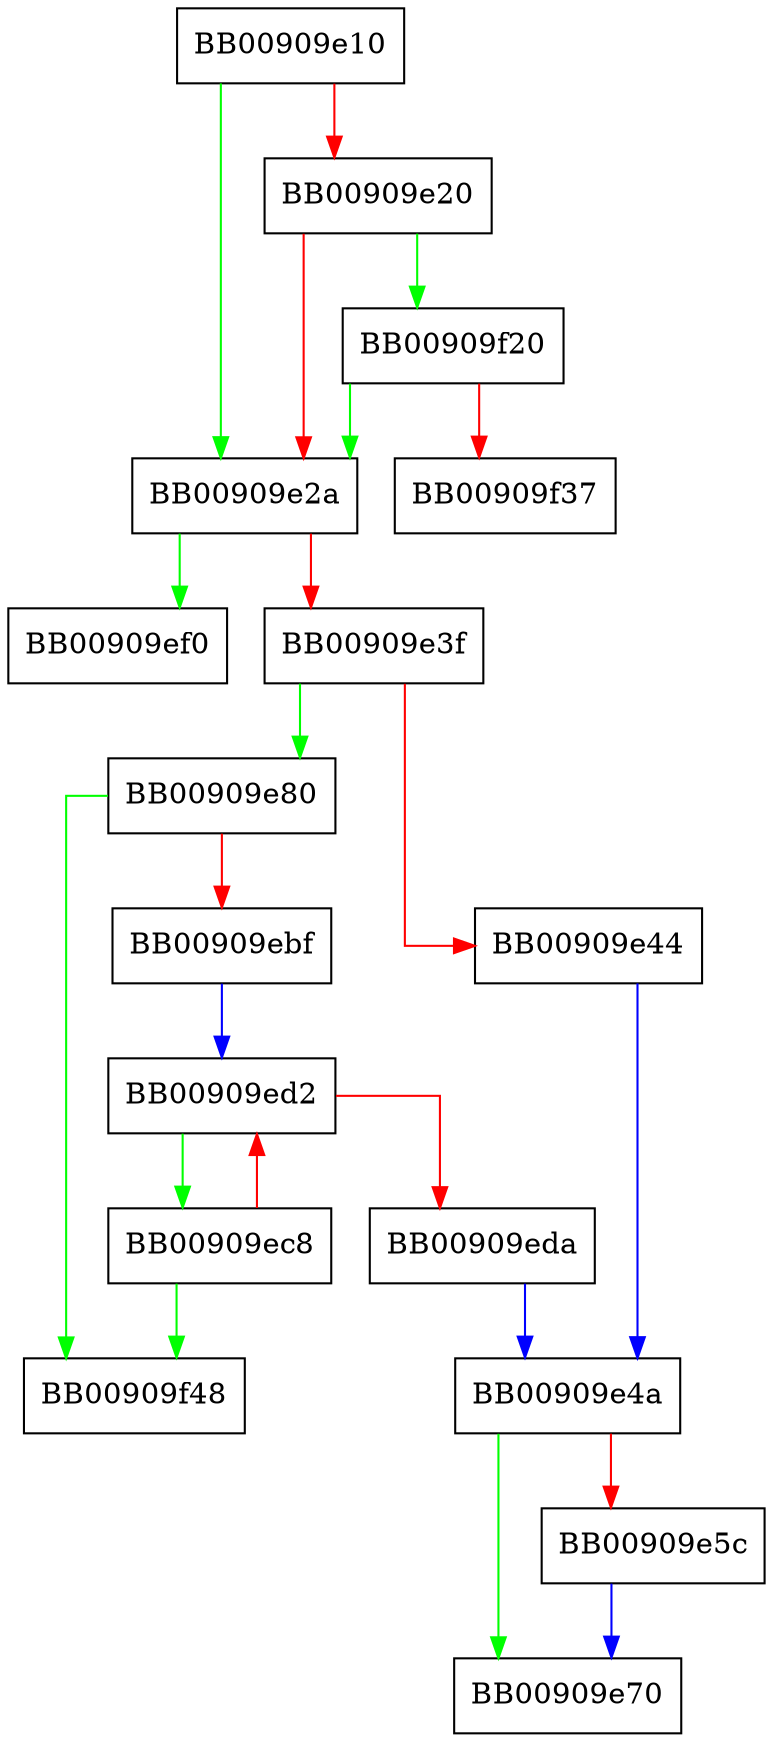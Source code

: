 digraph hack_digit {
  node [shape="box"];
  graph [splines=ortho];
  BB00909e10 -> BB00909e2a [color="green"];
  BB00909e10 -> BB00909e20 [color="red"];
  BB00909e20 -> BB00909f20 [color="green"];
  BB00909e20 -> BB00909e2a [color="red"];
  BB00909e2a -> BB00909ef0 [color="green"];
  BB00909e2a -> BB00909e3f [color="red"];
  BB00909e3f -> BB00909e80 [color="green"];
  BB00909e3f -> BB00909e44 [color="red"];
  BB00909e44 -> BB00909e4a [color="blue"];
  BB00909e4a -> BB00909e70 [color="green"];
  BB00909e4a -> BB00909e5c [color="red"];
  BB00909e5c -> BB00909e70 [color="blue"];
  BB00909e80 -> BB00909f48 [color="green"];
  BB00909e80 -> BB00909ebf [color="red"];
  BB00909ebf -> BB00909ed2 [color="blue"];
  BB00909ec8 -> BB00909f48 [color="green"];
  BB00909ec8 -> BB00909ed2 [color="red"];
  BB00909ed2 -> BB00909ec8 [color="green"];
  BB00909ed2 -> BB00909eda [color="red"];
  BB00909eda -> BB00909e4a [color="blue"];
  BB00909f20 -> BB00909e2a [color="green"];
  BB00909f20 -> BB00909f37 [color="red"];
}